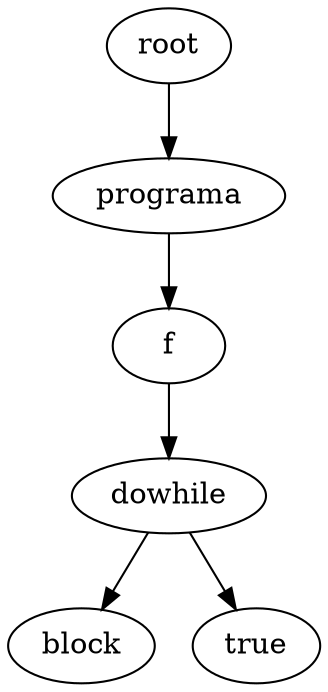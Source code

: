 digraph G {
node_0x9711880 [label="block"]
node_0x97118a8 [label="true"]
node_0x97118c0 [label="dowhile"]
node_0x97118c0 -> node_0x9711880
node_0x97118c0 -> node_0x97118a8
node_0x97118d8 [label="f"]
node_0x97118d8 -> node_0x97118c0
node_0x9711908 [label="programa"]
node_0x9711908 -> node_0x97118d8
root -> node_0x9711908;
  root [label="root"]
}
